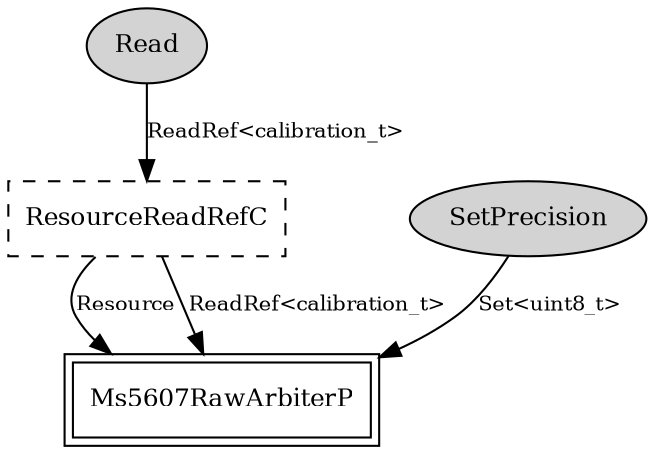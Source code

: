 digraph "tos.chips.ms5607.Ms5607CalibrationC" {
  n0x40c2bab0 [shape=ellipse, style=filled, label="Read", fontsize=12];
  "Ms5607CalibrationC.ResourceReadRefC" [fontsize=12, shape=box, style=dashed, label="ResourceReadRefC", URL="../chtml/tos.chips.ms5607.ResourceReadRefC.html"];
  n0x40c28a40 [shape=ellipse, style=filled, label="SetPrecision", fontsize=12];
  "Ms5607RawArbiterP" [fontsize=12, shape=box,peripheries=2, URL="../chtml/tos.chips.ms5607.Ms5607RawArbiterP.html"];
  "Ms5607CalibrationC.ResourceReadRefC" [fontsize=12, shape=box, style=dashed, label="ResourceReadRefC", URL="../chtml/tos.chips.ms5607.ResourceReadRefC.html"];
  "Ms5607RawArbiterP" [fontsize=12, shape=box,peripheries=2, URL="../chtml/tos.chips.ms5607.Ms5607RawArbiterP.html"];
  "Ms5607CalibrationC.ResourceReadRefC" [fontsize=12, shape=box, style=dashed, label="ResourceReadRefC", URL="../chtml/tos.chips.ms5607.ResourceReadRefC.html"];
  "Ms5607RawArbiterP" [fontsize=12, shape=box,peripheries=2, URL="../chtml/tos.chips.ms5607.Ms5607RawArbiterP.html"];
  "n0x40c2bab0" -> "Ms5607CalibrationC.ResourceReadRefC" [label="ReadRef<calibration_t>", URL="../ihtml/tos.interfaces.ReadRef.html", fontsize=10];
  "n0x40c28a40" -> "Ms5607RawArbiterP" [label="Set<uint8_t>", URL="../ihtml/tos.interfaces.Set.html", fontsize=10];
  "Ms5607CalibrationC.ResourceReadRefC" -> "Ms5607RawArbiterP" [label="Resource", URL="../ihtml/tos.interfaces.Resource.html", fontsize=10];
  "Ms5607CalibrationC.ResourceReadRefC" -> "Ms5607RawArbiterP" [label="ReadRef<calibration_t>", URL="../ihtml/tos.interfaces.ReadRef.html", fontsize=10];
}
